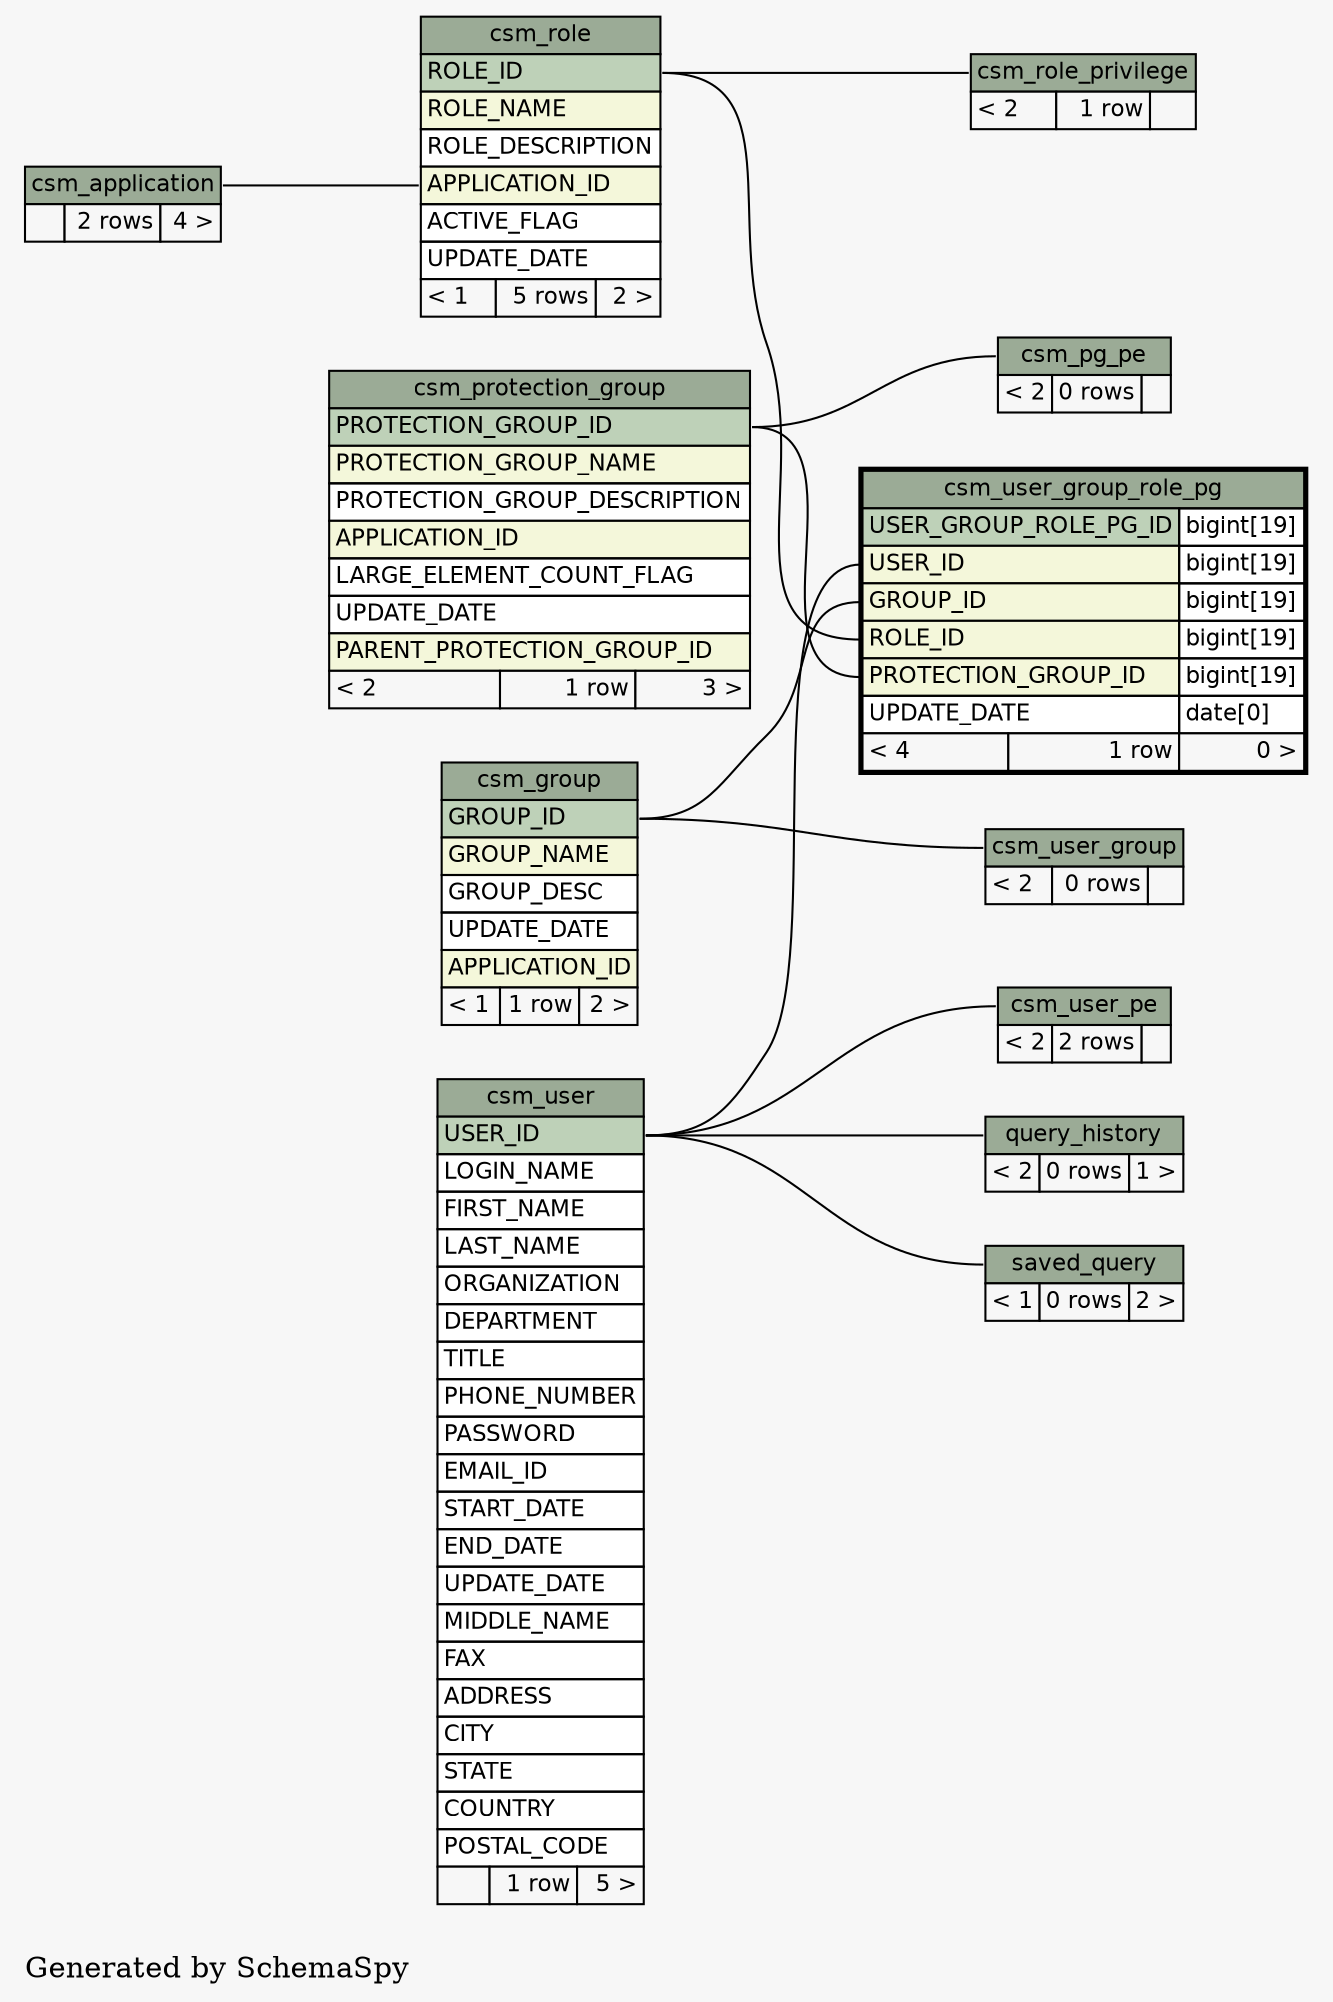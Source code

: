 // dot 2.16.1 on Linux 2.6.25.6-27.fc8
digraph "twoDegreesRelationshipsGraph" {
  graph [
    rankdir="RL"
    bgcolor="#f7f7f7"
    label="\nGenerated by SchemaSpy"
    labeljust="l"
  ];
  node [
    fontname="Helvetica"
    fontsize="11"
    shape="plaintext"
  ];
  edge [
    arrowsize="0.8"
  ];
  "csm_pg_pe":"csm_pg_pe.heading":w -> "csm_protection_group":"PROTECTION_GROUP_ID":e [arrowtail=crowtee arrowhead=none];
  "csm_role":"APPLICATION_ID":w -> "csm_application":"csm_application.heading":e [arrowtail=crowtee arrowhead=none];
  "csm_role_privilege":"csm_role_privilege.heading":w -> "csm_role":"ROLE_ID":e [arrowtail=crowtee arrowhead=none];
  "csm_user_group":"csm_user_group.heading":w -> "csm_group":"GROUP_ID":e [arrowtail=crowtee arrowhead=none];
  "csm_user_group_role_pg":"GROUP_ID":w -> "csm_group":"GROUP_ID":e [arrowtail=crowodot arrowhead=none];
  "csm_user_group_role_pg":"PROTECTION_GROUP_ID":w -> "csm_protection_group":"PROTECTION_GROUP_ID":e [arrowtail=crowtee arrowhead=none];
  "csm_user_group_role_pg":"ROLE_ID":w -> "csm_role":"ROLE_ID":e [arrowtail=crowtee arrowhead=none];
  "csm_user_group_role_pg":"USER_ID":w -> "csm_user":"USER_ID":e [arrowtail=crowodot arrowhead=none];
  "csm_user_pe":"csm_user_pe.heading":w -> "csm_user":"USER_ID":e [arrowtail=crowtee arrowhead=none];
  "query_history":"query_history.heading":w -> "csm_user":"USER_ID":e [arrowtail=crowodot arrowhead=none];
  "saved_query":"saved_query.heading":w -> "csm_user":"USER_ID":e [arrowtail=crowodot arrowhead=none];
  "csm_application" [
    label=<
    <TABLE BORDER="0" CELLBORDER="1" CELLSPACING="0" BGCOLOR="#ffffff">
      <TR><TD PORT="csm_application.heading" COLSPAN="3" BGCOLOR="#9bab96" ALIGN="CENTER">csm_application</TD></TR>
      <TR><TD ALIGN="LEFT" BGCOLOR="#f7f7f7">  </TD><TD ALIGN="RIGHT" BGCOLOR="#f7f7f7">2 rows</TD><TD ALIGN="RIGHT" BGCOLOR="#f7f7f7">4 &gt;</TD></TR>
    </TABLE>>
    URL="csm_application.html#graph"
    tooltip="csm_application"
  ];
  "csm_group" [
    label=<
    <TABLE BORDER="0" CELLBORDER="1" CELLSPACING="0" BGCOLOR="#ffffff">
      <TR><TD PORT="csm_group.heading" COLSPAN="3" BGCOLOR="#9bab96" ALIGN="CENTER">csm_group</TD></TR>
      <TR><TD PORT="GROUP_ID" COLSPAN="3" BGCOLOR="#bed1b8" ALIGN="LEFT">GROUP_ID</TD></TR>
      <TR><TD PORT="GROUP_NAME" COLSPAN="3" BGCOLOR="#f4f7da" ALIGN="LEFT">GROUP_NAME</TD></TR>
      <TR><TD PORT="GROUP_DESC" COLSPAN="3" ALIGN="LEFT">GROUP_DESC</TD></TR>
      <TR><TD PORT="UPDATE_DATE" COLSPAN="3" ALIGN="LEFT">UPDATE_DATE</TD></TR>
      <TR><TD PORT="APPLICATION_ID" COLSPAN="3" BGCOLOR="#f4f7da" ALIGN="LEFT">APPLICATION_ID</TD></TR>
      <TR><TD ALIGN="LEFT" BGCOLOR="#f7f7f7">&lt; 1</TD><TD ALIGN="RIGHT" BGCOLOR="#f7f7f7">1 row</TD><TD ALIGN="RIGHT" BGCOLOR="#f7f7f7">2 &gt;</TD></TR>
    </TABLE>>
    URL="csm_group.html#graph"
    tooltip="csm_group"
  ];
  "csm_pg_pe" [
    label=<
    <TABLE BORDER="0" CELLBORDER="1" CELLSPACING="0" BGCOLOR="#ffffff">
      <TR><TD PORT="csm_pg_pe.heading" COLSPAN="3" BGCOLOR="#9bab96" ALIGN="CENTER">csm_pg_pe</TD></TR>
      <TR><TD ALIGN="LEFT" BGCOLOR="#f7f7f7">&lt; 2</TD><TD ALIGN="RIGHT" BGCOLOR="#f7f7f7">0 rows</TD><TD ALIGN="RIGHT" BGCOLOR="#f7f7f7">  </TD></TR>
    </TABLE>>
    URL="csm_pg_pe.html#graph"
    tooltip="csm_pg_pe"
  ];
  "csm_protection_group" [
    label=<
    <TABLE BORDER="0" CELLBORDER="1" CELLSPACING="0" BGCOLOR="#ffffff">
      <TR><TD PORT="csm_protection_group.heading" COLSPAN="3" BGCOLOR="#9bab96" ALIGN="CENTER">csm_protection_group</TD></TR>
      <TR><TD PORT="PROTECTION_GROUP_ID" COLSPAN="3" BGCOLOR="#bed1b8" ALIGN="LEFT">PROTECTION_GROUP_ID</TD></TR>
      <TR><TD PORT="PROTECTION_GROUP_NAME" COLSPAN="3" BGCOLOR="#f4f7da" ALIGN="LEFT">PROTECTION_GROUP_NAME</TD></TR>
      <TR><TD PORT="PROTECTION_GROUP_DESCRIPTION" COLSPAN="3" ALIGN="LEFT">PROTECTION_GROUP_DESCRIPTION</TD></TR>
      <TR><TD PORT="APPLICATION_ID" COLSPAN="3" BGCOLOR="#f4f7da" ALIGN="LEFT">APPLICATION_ID</TD></TR>
      <TR><TD PORT="LARGE_ELEMENT_COUNT_FLAG" COLSPAN="3" ALIGN="LEFT">LARGE_ELEMENT_COUNT_FLAG</TD></TR>
      <TR><TD PORT="UPDATE_DATE" COLSPAN="3" ALIGN="LEFT">UPDATE_DATE</TD></TR>
      <TR><TD PORT="PARENT_PROTECTION_GROUP_ID" COLSPAN="3" BGCOLOR="#f4f7da" ALIGN="LEFT">PARENT_PROTECTION_GROUP_ID</TD></TR>
      <TR><TD ALIGN="LEFT" BGCOLOR="#f7f7f7">&lt; 2</TD><TD ALIGN="RIGHT" BGCOLOR="#f7f7f7">1 row</TD><TD ALIGN="RIGHT" BGCOLOR="#f7f7f7">3 &gt;</TD></TR>
    </TABLE>>
    URL="csm_protection_group.html#graph"
    tooltip="csm_protection_group"
  ];
  "csm_role" [
    label=<
    <TABLE BORDER="0" CELLBORDER="1" CELLSPACING="0" BGCOLOR="#ffffff">
      <TR><TD PORT="csm_role.heading" COLSPAN="3" BGCOLOR="#9bab96" ALIGN="CENTER">csm_role</TD></TR>
      <TR><TD PORT="ROLE_ID" COLSPAN="3" BGCOLOR="#bed1b8" ALIGN="LEFT">ROLE_ID</TD></TR>
      <TR><TD PORT="ROLE_NAME" COLSPAN="3" BGCOLOR="#f4f7da" ALIGN="LEFT">ROLE_NAME</TD></TR>
      <TR><TD PORT="ROLE_DESCRIPTION" COLSPAN="3" ALIGN="LEFT">ROLE_DESCRIPTION</TD></TR>
      <TR><TD PORT="APPLICATION_ID" COLSPAN="3" BGCOLOR="#f4f7da" ALIGN="LEFT">APPLICATION_ID</TD></TR>
      <TR><TD PORT="ACTIVE_FLAG" COLSPAN="3" ALIGN="LEFT">ACTIVE_FLAG</TD></TR>
      <TR><TD PORT="UPDATE_DATE" COLSPAN="3" ALIGN="LEFT">UPDATE_DATE</TD></TR>
      <TR><TD ALIGN="LEFT" BGCOLOR="#f7f7f7">&lt; 1</TD><TD ALIGN="RIGHT" BGCOLOR="#f7f7f7">5 rows</TD><TD ALIGN="RIGHT" BGCOLOR="#f7f7f7">2 &gt;</TD></TR>
    </TABLE>>
    URL="csm_role.html#graph"
    tooltip="csm_role"
  ];
  "csm_role_privilege" [
    label=<
    <TABLE BORDER="0" CELLBORDER="1" CELLSPACING="0" BGCOLOR="#ffffff">
      <TR><TD PORT="csm_role_privilege.heading" COLSPAN="3" BGCOLOR="#9bab96" ALIGN="CENTER">csm_role_privilege</TD></TR>
      <TR><TD ALIGN="LEFT" BGCOLOR="#f7f7f7">&lt; 2</TD><TD ALIGN="RIGHT" BGCOLOR="#f7f7f7">1 row</TD><TD ALIGN="RIGHT" BGCOLOR="#f7f7f7">  </TD></TR>
    </TABLE>>
    URL="csm_role_privilege.html#graph"
    tooltip="csm_role_privilege"
  ];
  "csm_user" [
    label=<
    <TABLE BORDER="0" CELLBORDER="1" CELLSPACING="0" BGCOLOR="#ffffff">
      <TR><TD PORT="csm_user.heading" COLSPAN="3" BGCOLOR="#9bab96" ALIGN="CENTER">csm_user</TD></TR>
      <TR><TD PORT="USER_ID" COLSPAN="3" BGCOLOR="#bed1b8" ALIGN="LEFT">USER_ID</TD></TR>
      <TR><TD PORT="LOGIN_NAME" COLSPAN="3" ALIGN="LEFT">LOGIN_NAME</TD></TR>
      <TR><TD PORT="FIRST_NAME" COLSPAN="3" ALIGN="LEFT">FIRST_NAME</TD></TR>
      <TR><TD PORT="LAST_NAME" COLSPAN="3" ALIGN="LEFT">LAST_NAME</TD></TR>
      <TR><TD PORT="ORGANIZATION" COLSPAN="3" ALIGN="LEFT">ORGANIZATION</TD></TR>
      <TR><TD PORT="DEPARTMENT" COLSPAN="3" ALIGN="LEFT">DEPARTMENT</TD></TR>
      <TR><TD PORT="TITLE" COLSPAN="3" ALIGN="LEFT">TITLE</TD></TR>
      <TR><TD PORT="PHONE_NUMBER" COLSPAN="3" ALIGN="LEFT">PHONE_NUMBER</TD></TR>
      <TR><TD PORT="PASSWORD" COLSPAN="3" ALIGN="LEFT">PASSWORD</TD></TR>
      <TR><TD PORT="EMAIL_ID" COLSPAN="3" ALIGN="LEFT">EMAIL_ID</TD></TR>
      <TR><TD PORT="START_DATE" COLSPAN="3" ALIGN="LEFT">START_DATE</TD></TR>
      <TR><TD PORT="END_DATE" COLSPAN="3" ALIGN="LEFT">END_DATE</TD></TR>
      <TR><TD PORT="UPDATE_DATE" COLSPAN="3" ALIGN="LEFT">UPDATE_DATE</TD></TR>
      <TR><TD PORT="MIDDLE_NAME" COLSPAN="3" ALIGN="LEFT">MIDDLE_NAME</TD></TR>
      <TR><TD PORT="FAX" COLSPAN="3" ALIGN="LEFT">FAX</TD></TR>
      <TR><TD PORT="ADDRESS" COLSPAN="3" ALIGN="LEFT">ADDRESS</TD></TR>
      <TR><TD PORT="CITY" COLSPAN="3" ALIGN="LEFT">CITY</TD></TR>
      <TR><TD PORT="STATE" COLSPAN="3" ALIGN="LEFT">STATE</TD></TR>
      <TR><TD PORT="COUNTRY" COLSPAN="3" ALIGN="LEFT">COUNTRY</TD></TR>
      <TR><TD PORT="POSTAL_CODE" COLSPAN="3" ALIGN="LEFT">POSTAL_CODE</TD></TR>
      <TR><TD ALIGN="LEFT" BGCOLOR="#f7f7f7">  </TD><TD ALIGN="RIGHT" BGCOLOR="#f7f7f7">1 row</TD><TD ALIGN="RIGHT" BGCOLOR="#f7f7f7">5 &gt;</TD></TR>
    </TABLE>>
    URL="csm_user.html#graph"
    tooltip="csm_user"
  ];
  "csm_user_group" [
    label=<
    <TABLE BORDER="0" CELLBORDER="1" CELLSPACING="0" BGCOLOR="#ffffff">
      <TR><TD PORT="csm_user_group.heading" COLSPAN="3" BGCOLOR="#9bab96" ALIGN="CENTER">csm_user_group</TD></TR>
      <TR><TD ALIGN="LEFT" BGCOLOR="#f7f7f7">&lt; 2</TD><TD ALIGN="RIGHT" BGCOLOR="#f7f7f7">0 rows</TD><TD ALIGN="RIGHT" BGCOLOR="#f7f7f7">  </TD></TR>
    </TABLE>>
    URL="csm_user_group.html#graph"
    tooltip="csm_user_group"
  ];
  "csm_user_group_role_pg" [
    label=<
    <TABLE BORDER="2" CELLBORDER="1" CELLSPACING="0" BGCOLOR="#ffffff">
      <TR><TD PORT="csm_user_group_role_pg.heading" COLSPAN="3" BGCOLOR="#9bab96" ALIGN="CENTER">csm_user_group_role_pg</TD></TR>
      <TR><TD PORT="USER_GROUP_ROLE_PG_ID" COLSPAN="2" BGCOLOR="#bed1b8" ALIGN="LEFT">USER_GROUP_ROLE_PG_ID</TD><TD PORT="USER_GROUP_ROLE_PG_ID.type" ALIGN="LEFT">bigint[19]</TD></TR>
      <TR><TD PORT="USER_ID" COLSPAN="2" BGCOLOR="#f4f7da" ALIGN="LEFT">USER_ID</TD><TD PORT="USER_ID.type" ALIGN="LEFT">bigint[19]</TD></TR>
      <TR><TD PORT="GROUP_ID" COLSPAN="2" BGCOLOR="#f4f7da" ALIGN="LEFT">GROUP_ID</TD><TD PORT="GROUP_ID.type" ALIGN="LEFT">bigint[19]</TD></TR>
      <TR><TD PORT="ROLE_ID" COLSPAN="2" BGCOLOR="#f4f7da" ALIGN="LEFT">ROLE_ID</TD><TD PORT="ROLE_ID.type" ALIGN="LEFT">bigint[19]</TD></TR>
      <TR><TD PORT="PROTECTION_GROUP_ID" COLSPAN="2" BGCOLOR="#f4f7da" ALIGN="LEFT">PROTECTION_GROUP_ID</TD><TD PORT="PROTECTION_GROUP_ID.type" ALIGN="LEFT">bigint[19]</TD></TR>
      <TR><TD PORT="UPDATE_DATE" COLSPAN="2" ALIGN="LEFT">UPDATE_DATE</TD><TD PORT="UPDATE_DATE.type" ALIGN="LEFT">date[0]</TD></TR>
      <TR><TD ALIGN="LEFT" BGCOLOR="#f7f7f7">&lt; 4</TD><TD ALIGN="RIGHT" BGCOLOR="#f7f7f7">1 row</TD><TD ALIGN="RIGHT" BGCOLOR="#f7f7f7">0 &gt;</TD></TR>
    </TABLE>>
    URL="csm_user_group_role_pg.html#"
    tooltip="csm_user_group_role_pg"
  ];
  "csm_user_pe" [
    label=<
    <TABLE BORDER="0" CELLBORDER="1" CELLSPACING="0" BGCOLOR="#ffffff">
      <TR><TD PORT="csm_user_pe.heading" COLSPAN="3" BGCOLOR="#9bab96" ALIGN="CENTER">csm_user_pe</TD></TR>
      <TR><TD ALIGN="LEFT" BGCOLOR="#f7f7f7">&lt; 2</TD><TD ALIGN="RIGHT" BGCOLOR="#f7f7f7">2 rows</TD><TD ALIGN="RIGHT" BGCOLOR="#f7f7f7">  </TD></TR>
    </TABLE>>
    URL="csm_user_pe.html#graph"
    tooltip="csm_user_pe"
  ];
  "query_history" [
    label=<
    <TABLE BORDER="0" CELLBORDER="1" CELLSPACING="0" BGCOLOR="#ffffff">
      <TR><TD PORT="query_history.heading" COLSPAN="3" BGCOLOR="#9bab96" ALIGN="CENTER">query_history</TD></TR>
      <TR><TD ALIGN="LEFT" BGCOLOR="#f7f7f7">&lt; 2</TD><TD ALIGN="RIGHT" BGCOLOR="#f7f7f7">0 rows</TD><TD ALIGN="RIGHT" BGCOLOR="#f7f7f7">1 &gt;</TD></TR>
    </TABLE>>
    URL="query_history.html#graph"
    tooltip="query_history"
  ];
  "saved_query" [
    label=<
    <TABLE BORDER="0" CELLBORDER="1" CELLSPACING="0" BGCOLOR="#ffffff">
      <TR><TD PORT="saved_query.heading" COLSPAN="3" BGCOLOR="#9bab96" ALIGN="CENTER">saved_query</TD></TR>
      <TR><TD ALIGN="LEFT" BGCOLOR="#f7f7f7">&lt; 1</TD><TD ALIGN="RIGHT" BGCOLOR="#f7f7f7">0 rows</TD><TD ALIGN="RIGHT" BGCOLOR="#f7f7f7">2 &gt;</TD></TR>
    </TABLE>>
    URL="saved_query.html#graph"
    tooltip="saved_query"
  ];
}
